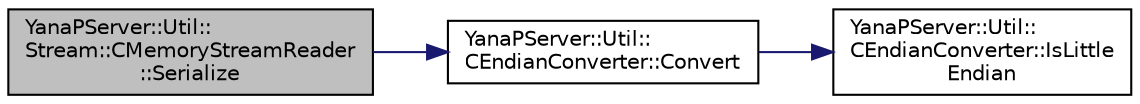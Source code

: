 digraph "YanaPServer::Util::Stream::CMemoryStreamReader::Serialize"
{
  edge [fontname="Helvetica",fontsize="10",labelfontname="Helvetica",labelfontsize="10"];
  node [fontname="Helvetica",fontsize="10",shape=record];
  rankdir="LR";
  Node19 [label="YanaPServer::Util::\lStream::CMemoryStreamReader\l::Serialize",height=0.2,width=0.4,color="black", fillcolor="grey75", style="filled", fontcolor="black"];
  Node19 -> Node20 [color="midnightblue",fontsize="10",style="solid",fontname="Helvetica"];
  Node20 [label="YanaPServer::Util::\lCEndianConverter::Convert",height=0.2,width=0.4,color="black", fillcolor="white", style="filled",URL="$class_yana_p_server_1_1_util_1_1_c_endian_converter.html#a0ff973dbedc6378467691dba1998d298",tooltip="short型変換 "];
  Node20 -> Node21 [color="midnightblue",fontsize="10",style="solid",fontname="Helvetica"];
  Node21 [label="YanaPServer::Util::\lCEndianConverter::IsLittle\lEndian",height=0.2,width=0.4,color="black", fillcolor="white", style="filled",URL="$class_yana_p_server_1_1_util_1_1_c_endian_converter.html#a088d59f27730176768ed14c4cdce6c3d",tooltip="リトルエンディアン？ "];
}
